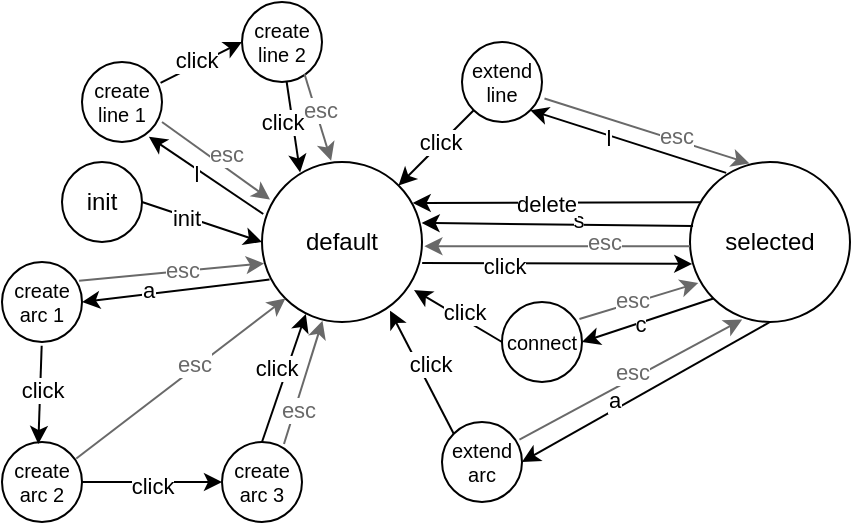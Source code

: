 <mxfile version="20.8.18" type="device"><diagram name="페이지-1" id="P8X3MTgk2YeF2idY-879"><mxGraphModel dx="801" dy="324" grid="0" gridSize="10" guides="1" tooltips="1" connect="1" arrows="1" fold="1" page="1" pageScale="1" pageWidth="827" pageHeight="1169" math="0" shadow="0"><root><mxCell id="0"/><mxCell id="1" parent="0"/><mxCell id="Wy4BCRka2XQ0IbTexJsx-1" value="default" style="ellipse;whiteSpace=wrap;html=1;aspect=fixed;" vertex="1" parent="1"><mxGeometry x="200" y="520" width="80" height="80" as="geometry"/></mxCell><mxCell id="Wy4BCRka2XQ0IbTexJsx-2" value="selected" style="ellipse;whiteSpace=wrap;html=1;aspect=fixed;" vertex="1" parent="1"><mxGeometry x="414" y="520" width="80" height="80" as="geometry"/></mxCell><mxCell id="Wy4BCRka2XQ0IbTexJsx-3" value="create arc 3" style="ellipse;whiteSpace=wrap;html=1;aspect=fixed;fontSize=10;" vertex="1" parent="1"><mxGeometry x="180" y="660" width="40" height="40" as="geometry"/></mxCell><mxCell id="Wy4BCRka2XQ0IbTexJsx-4" value="init" style="ellipse;whiteSpace=wrap;html=1;aspect=fixed;" vertex="1" parent="1"><mxGeometry x="100" y="520" width="40" height="40" as="geometry"/></mxCell><mxCell id="Wy4BCRka2XQ0IbTexJsx-5" value="" style="endArrow=classic;html=1;rounded=0;exitX=1;exitY=0.5;exitDx=0;exitDy=0;entryX=0;entryY=0.5;entryDx=0;entryDy=0;" edge="1" parent="1" source="Wy4BCRka2XQ0IbTexJsx-4" target="Wy4BCRka2XQ0IbTexJsx-1"><mxGeometry width="50" height="50" relative="1" as="geometry"><mxPoint x="390" y="620" as="sourcePoint"/><mxPoint x="440" y="570" as="targetPoint"/></mxGeometry></mxCell><mxCell id="Wy4BCRka2XQ0IbTexJsx-10" value="init" style="edgeLabel;html=1;align=center;verticalAlign=middle;resizable=0;points=[];" vertex="1" connectable="0" parent="Wy4BCRka2XQ0IbTexJsx-5"><mxGeometry x="0.13" y="1" relative="1" as="geometry"><mxPoint x="-12" y="-3" as="offset"/></mxGeometry></mxCell><mxCell id="Wy4BCRka2XQ0IbTexJsx-6" value="" style="endArrow=classic;html=1;rounded=0;exitX=1.001;exitY=0.631;exitDx=0;exitDy=0;entryX=0.014;entryY=0.637;entryDx=0;entryDy=0;exitPerimeter=0;entryPerimeter=0;" edge="1" parent="1" source="Wy4BCRka2XQ0IbTexJsx-1" target="Wy4BCRka2XQ0IbTexJsx-2"><mxGeometry width="50" height="50" relative="1" as="geometry"><mxPoint x="120" y="570" as="sourcePoint"/><mxPoint x="210" y="570" as="targetPoint"/></mxGeometry></mxCell><mxCell id="Wy4BCRka2XQ0IbTexJsx-9" value="click" style="edgeLabel;html=1;align=center;verticalAlign=middle;resizable=0;points=[];" vertex="1" connectable="0" parent="Wy4BCRka2XQ0IbTexJsx-6"><mxGeometry x="0.152" relative="1" as="geometry"><mxPoint x="-37" y="1" as="offset"/></mxGeometry></mxCell><mxCell id="Wy4BCRka2XQ0IbTexJsx-7" value="" style="endArrow=classic;html=1;rounded=0;exitX=0.5;exitY=1;exitDx=0;exitDy=0;entryX=1;entryY=0.5;entryDx=0;entryDy=0;" edge="1" parent="1" source="Wy4BCRka2XQ0IbTexJsx-2" target="Wy4BCRka2XQ0IbTexJsx-63"><mxGeometry width="50" height="50" relative="1" as="geometry"><mxPoint x="290" y="570" as="sourcePoint"/><mxPoint x="370" y="570" as="targetPoint"/></mxGeometry></mxCell><mxCell id="Wy4BCRka2XQ0IbTexJsx-8" value="a" style="edgeLabel;html=1;align=center;verticalAlign=middle;resizable=0;points=[];" vertex="1" connectable="0" parent="Wy4BCRka2XQ0IbTexJsx-7"><mxGeometry x="0.16" y="-1" relative="1" as="geometry"><mxPoint x="-6" y="-1" as="offset"/></mxGeometry></mxCell><mxCell id="Wy4BCRka2XQ0IbTexJsx-11" value="create arc 1" style="ellipse;whiteSpace=wrap;html=1;aspect=fixed;fontSize=10;" vertex="1" parent="1"><mxGeometry x="70" y="570" width="40" height="40" as="geometry"/></mxCell><mxCell id="Wy4BCRka2XQ0IbTexJsx-12" value="" style="endArrow=classic;html=1;rounded=0;exitX=0.047;exitY=0.735;exitDx=0;exitDy=0;entryX=1;entryY=0.5;entryDx=0;entryDy=0;exitPerimeter=0;" edge="1" parent="1" source="Wy4BCRka2XQ0IbTexJsx-1" target="Wy4BCRka2XQ0IbTexJsx-11"><mxGeometry width="50" height="50" relative="1" as="geometry"><mxPoint x="450" y="570" as="sourcePoint"/><mxPoint x="530" y="570" as="targetPoint"/></mxGeometry></mxCell><mxCell id="Wy4BCRka2XQ0IbTexJsx-13" value="a" style="edgeLabel;html=1;align=center;verticalAlign=middle;resizable=0;points=[];" vertex="1" connectable="0" parent="Wy4BCRka2XQ0IbTexJsx-12"><mxGeometry x="0.16" y="-1" relative="1" as="geometry"><mxPoint x="-6" y="-1" as="offset"/></mxGeometry></mxCell><mxCell id="Wy4BCRka2XQ0IbTexJsx-14" value="create arc 2" style="ellipse;whiteSpace=wrap;html=1;aspect=fixed;fontSize=10;" vertex="1" parent="1"><mxGeometry x="70" y="660" width="40" height="40" as="geometry"/></mxCell><mxCell id="Wy4BCRka2XQ0IbTexJsx-15" value="" style="endArrow=classic;html=1;rounded=0;exitX=0.496;exitY=1.046;exitDx=0;exitDy=0;entryX=0.454;entryY=0.025;entryDx=0;entryDy=0;entryPerimeter=0;exitPerimeter=0;" edge="1" parent="1" source="Wy4BCRka2XQ0IbTexJsx-11" target="Wy4BCRka2XQ0IbTexJsx-14"><mxGeometry width="50" height="50" relative="1" as="geometry"><mxPoint x="290" y="570" as="sourcePoint"/><mxPoint x="370" y="570" as="targetPoint"/></mxGeometry></mxCell><mxCell id="Wy4BCRka2XQ0IbTexJsx-16" value="click" style="edgeLabel;html=1;align=center;verticalAlign=middle;resizable=0;points=[];" vertex="1" connectable="0" parent="Wy4BCRka2XQ0IbTexJsx-15"><mxGeometry x="0.152" relative="1" as="geometry"><mxPoint x="1" y="-7" as="offset"/></mxGeometry></mxCell><mxCell id="Wy4BCRka2XQ0IbTexJsx-17" value="" style="endArrow=classic;html=1;rounded=0;exitX=1;exitY=0.5;exitDx=0;exitDy=0;entryX=0;entryY=0.5;entryDx=0;entryDy=0;" edge="1" parent="1" source="Wy4BCRka2XQ0IbTexJsx-14" target="Wy4BCRka2XQ0IbTexJsx-3"><mxGeometry width="50" height="50" relative="1" as="geometry"><mxPoint x="270" y="690" as="sourcePoint"/><mxPoint x="310" y="690" as="targetPoint"/></mxGeometry></mxCell><mxCell id="Wy4BCRka2XQ0IbTexJsx-18" value="click" style="edgeLabel;html=1;align=center;verticalAlign=middle;resizable=0;points=[];" vertex="1" connectable="0" parent="Wy4BCRka2XQ0IbTexJsx-17"><mxGeometry x="0.152" relative="1" as="geometry"><mxPoint x="-6" y="2" as="offset"/></mxGeometry></mxCell><mxCell id="Wy4BCRka2XQ0IbTexJsx-19" value="" style="endArrow=classic;html=1;rounded=0;exitX=0.5;exitY=0;exitDx=0;exitDy=0;entryX=0.274;entryY=0.95;entryDx=0;entryDy=0;entryPerimeter=0;" edge="1" parent="1" source="Wy4BCRka2XQ0IbTexJsx-3" target="Wy4BCRka2XQ0IbTexJsx-1"><mxGeometry width="50" height="50" relative="1" as="geometry"><mxPoint x="350" y="690" as="sourcePoint"/><mxPoint x="390" y="690" as="targetPoint"/></mxGeometry></mxCell><mxCell id="Wy4BCRka2XQ0IbTexJsx-20" value="click" style="edgeLabel;html=1;align=center;verticalAlign=middle;resizable=0;points=[];" vertex="1" connectable="0" parent="Wy4BCRka2XQ0IbTexJsx-19"><mxGeometry x="0.152" relative="1" as="geometry"><mxPoint x="-6" as="offset"/></mxGeometry></mxCell><mxCell id="Wy4BCRka2XQ0IbTexJsx-21" value="extend line" style="ellipse;whiteSpace=wrap;html=1;aspect=fixed;fontSize=10;" vertex="1" parent="1"><mxGeometry x="300" y="460" width="40" height="40" as="geometry"/></mxCell><mxCell id="Wy4BCRka2XQ0IbTexJsx-22" value="" style="endArrow=classic;html=1;rounded=0;exitX=0.226;exitY=0.068;exitDx=0;exitDy=0;entryX=1;entryY=1;entryDx=0;entryDy=0;exitPerimeter=0;" edge="1" parent="1" source="Wy4BCRka2XQ0IbTexJsx-2" target="Wy4BCRka2XQ0IbTexJsx-21"><mxGeometry width="50" height="50" relative="1" as="geometry"><mxPoint x="410" y="610" as="sourcePoint"/><mxPoint x="410" y="670" as="targetPoint"/></mxGeometry></mxCell><mxCell id="Wy4BCRka2XQ0IbTexJsx-23" value="l" style="edgeLabel;html=1;align=center;verticalAlign=middle;resizable=0;points=[];" vertex="1" connectable="0" parent="Wy4BCRka2XQ0IbTexJsx-22"><mxGeometry x="0.16" y="-1" relative="1" as="geometry"><mxPoint x="-3" y="1" as="offset"/></mxGeometry></mxCell><mxCell id="Wy4BCRka2XQ0IbTexJsx-24" value="" style="endArrow=classic;html=1;rounded=0;exitX=0;exitY=1;exitDx=0;exitDy=0;entryX=1;entryY=0;entryDx=0;entryDy=0;" edge="1" parent="1" source="Wy4BCRka2XQ0IbTexJsx-21" target="Wy4BCRka2XQ0IbTexJsx-1"><mxGeometry width="50" height="50" relative="1" as="geometry"><mxPoint x="396" y="676" as="sourcePoint"/><mxPoint x="278" y="598" as="targetPoint"/></mxGeometry></mxCell><mxCell id="Wy4BCRka2XQ0IbTexJsx-25" value="click" style="edgeLabel;html=1;align=center;verticalAlign=middle;resizable=0;points=[];" vertex="1" connectable="0" parent="Wy4BCRka2XQ0IbTexJsx-24"><mxGeometry x="0.152" relative="1" as="geometry"><mxPoint x="4" y="-6" as="offset"/></mxGeometry></mxCell><mxCell id="Wy4BCRka2XQ0IbTexJsx-26" value="create line 1" style="ellipse;whiteSpace=wrap;html=1;aspect=fixed;fontSize=10;" vertex="1" parent="1"><mxGeometry x="110" y="470" width="40" height="40" as="geometry"/></mxCell><mxCell id="Wy4BCRka2XQ0IbTexJsx-28" value="create line 2" style="ellipse;whiteSpace=wrap;html=1;aspect=fixed;fontSize=10;" vertex="1" parent="1"><mxGeometry x="190" y="440" width="40" height="40" as="geometry"/></mxCell><mxCell id="Wy4BCRka2XQ0IbTexJsx-29" value="" style="endArrow=classic;html=1;rounded=0;exitX=0.982;exitY=0.261;exitDx=0;exitDy=0;entryX=0;entryY=0.5;entryDx=0;entryDy=0;exitPerimeter=0;" edge="1" parent="1" source="Wy4BCRka2XQ0IbTexJsx-26" target="Wy4BCRka2XQ0IbTexJsx-28"><mxGeometry width="50" height="50" relative="1" as="geometry"><mxPoint x="396" y="484" as="sourcePoint"/><mxPoint x="278" y="542" as="targetPoint"/></mxGeometry></mxCell><mxCell id="Wy4BCRka2XQ0IbTexJsx-30" value="click" style="edgeLabel;html=1;align=center;verticalAlign=middle;resizable=0;points=[];" vertex="1" connectable="0" parent="Wy4BCRka2XQ0IbTexJsx-29"><mxGeometry x="0.152" relative="1" as="geometry"><mxPoint x="-6" as="offset"/></mxGeometry></mxCell><mxCell id="Wy4BCRka2XQ0IbTexJsx-31" value="" style="endArrow=classic;html=1;rounded=0;exitX=0.558;exitY=0.997;exitDx=0;exitDy=0;entryX=0.238;entryY=0.065;entryDx=0;entryDy=0;exitPerimeter=0;entryPerimeter=0;" edge="1" parent="1" source="Wy4BCRka2XQ0IbTexJsx-28" target="Wy4BCRka2XQ0IbTexJsx-1"><mxGeometry width="50" height="50" relative="1" as="geometry"><mxPoint x="396" y="484" as="sourcePoint"/><mxPoint x="278" y="542" as="targetPoint"/></mxGeometry></mxCell><mxCell id="Wy4BCRka2XQ0IbTexJsx-32" value="click" style="edgeLabel;html=1;align=center;verticalAlign=middle;resizable=0;points=[];" vertex="1" connectable="0" parent="Wy4BCRka2XQ0IbTexJsx-31"><mxGeometry x="0.152" relative="1" as="geometry"><mxPoint x="-6" y="-6" as="offset"/></mxGeometry></mxCell><mxCell id="Wy4BCRka2XQ0IbTexJsx-33" value="" style="endArrow=classic;html=1;rounded=0;exitX=0.008;exitY=0.325;exitDx=0;exitDy=0;entryX=0.836;entryY=0.935;entryDx=0;entryDy=0;entryPerimeter=0;exitPerimeter=0;" edge="1" parent="1" source="Wy4BCRka2XQ0IbTexJsx-1" target="Wy4BCRka2XQ0IbTexJsx-26"><mxGeometry width="50" height="50" relative="1" as="geometry"><mxPoint x="410" y="530" as="sourcePoint"/><mxPoint x="410" y="490" as="targetPoint"/></mxGeometry></mxCell><mxCell id="Wy4BCRka2XQ0IbTexJsx-34" value="l" style="edgeLabel;html=1;align=center;verticalAlign=middle;resizable=0;points=[];" vertex="1" connectable="0" parent="Wy4BCRka2XQ0IbTexJsx-33"><mxGeometry x="0.16" y="-1" relative="1" as="geometry"><mxPoint x="-1" y="3" as="offset"/></mxGeometry></mxCell><mxCell id="Wy4BCRka2XQ0IbTexJsx-35" value="" style="endArrow=classic;html=1;rounded=0;exitX=0.019;exitY=0.325;exitDx=0;exitDy=0;entryX=0.998;entryY=0.381;entryDx=0;entryDy=0;entryPerimeter=0;exitPerimeter=0;" edge="1" parent="1" target="Wy4BCRka2XQ0IbTexJsx-1"><mxGeometry width="50" height="50" relative="1" as="geometry"><mxPoint x="415.52" y="552" as="sourcePoint"/><mxPoint x="277.6" y="551.2" as="targetPoint"/></mxGeometry></mxCell><mxCell id="Wy4BCRka2XQ0IbTexJsx-36" value="s" style="edgeLabel;html=1;align=center;verticalAlign=middle;resizable=0;points=[];" vertex="1" connectable="0" parent="Wy4BCRka2XQ0IbTexJsx-35"><mxGeometry x="0.152" relative="1" as="geometry"><mxPoint x="20" y="-2" as="offset"/></mxGeometry></mxCell><mxCell id="Wy4BCRka2XQ0IbTexJsx-37" value="" style="endArrow=classic;html=1;rounded=0;exitX=0;exitY=0.526;exitDx=0;exitDy=0;entryX=1.015;entryY=0.526;entryDx=0;entryDy=0;entryPerimeter=0;exitPerimeter=0;strokeColor=#696969;" edge="1" parent="1" source="Wy4BCRka2XQ0IbTexJsx-2" target="Wy4BCRka2XQ0IbTexJsx-1"><mxGeometry width="50" height="50" relative="1" as="geometry"><mxPoint x="415.92" y="570.2" as="sourcePoint"/><mxPoint x="278" y="569" as="targetPoint"/></mxGeometry></mxCell><mxCell id="Wy4BCRka2XQ0IbTexJsx-38" value="esc" style="edgeLabel;html=1;align=center;verticalAlign=middle;resizable=0;points=[];fontColor=#696969;" vertex="1" connectable="0" parent="Wy4BCRka2XQ0IbTexJsx-37"><mxGeometry x="0.152" relative="1" as="geometry"><mxPoint x="33" y="-2" as="offset"/></mxGeometry></mxCell><mxCell id="Wy4BCRka2XQ0IbTexJsx-39" value="" style="endArrow=classic;html=1;rounded=0;exitX=0;exitY=1;exitDx=0;exitDy=0;entryX=1;entryY=0.5;entryDx=0;entryDy=0;" edge="1" parent="1" source="Wy4BCRka2XQ0IbTexJsx-2" target="Wy4BCRka2XQ0IbTexJsx-41"><mxGeometry width="50" height="50" relative="1" as="geometry"><mxPoint x="550" y="570" as="sourcePoint"/><mxPoint x="490" y="560" as="targetPoint"/></mxGeometry></mxCell><mxCell id="Wy4BCRka2XQ0IbTexJsx-40" value="c" style="edgeLabel;html=1;align=center;verticalAlign=middle;resizable=0;points=[];labelBorderColor=none;spacingRight=0;" vertex="1" connectable="0" parent="Wy4BCRka2XQ0IbTexJsx-39"><mxGeometry x="0.152" relative="1" as="geometry"><mxPoint x="1" as="offset"/></mxGeometry></mxCell><mxCell id="Wy4BCRka2XQ0IbTexJsx-41" value="connect" style="ellipse;whiteSpace=wrap;html=1;aspect=fixed;fontSize=10;" vertex="1" parent="1"><mxGeometry x="320" y="590" width="40" height="40" as="geometry"/></mxCell><mxCell id="Wy4BCRka2XQ0IbTexJsx-43" value="" style="endArrow=classic;html=1;rounded=0;entryX=0.97;entryY=0.315;entryDx=0;entryDy=0;entryPerimeter=0;exitX=0;exitY=0.5;exitDx=0;exitDy=0;" edge="1" parent="1" source="Wy4BCRka2XQ0IbTexJsx-41"><mxGeometry width="50" height="50" relative="1" as="geometry"><mxPoint x="320" y="600" as="sourcePoint"/><mxPoint x="276" y="584" as="targetPoint"/></mxGeometry></mxCell><mxCell id="Wy4BCRka2XQ0IbTexJsx-44" value="click" style="edgeLabel;html=1;align=center;verticalAlign=middle;resizable=0;points=[];" vertex="1" connectable="0" parent="Wy4BCRka2XQ0IbTexJsx-43"><mxGeometry x="0.152" relative="1" as="geometry"><mxPoint x="6" as="offset"/></mxGeometry></mxCell><mxCell id="Wy4BCRka2XQ0IbTexJsx-45" value="" style="endArrow=classic;html=1;rounded=0;exitX=0.063;exitY=0.252;exitDx=0;exitDy=0;entryX=0.942;entryY=0.231;entryDx=0;entryDy=0;entryPerimeter=0;exitPerimeter=0;" edge="1" parent="1" source="Wy4BCRka2XQ0IbTexJsx-2"><mxGeometry width="50" height="50" relative="1" as="geometry"><mxPoint x="422.32" y="538.56" as="sourcePoint"/><mxPoint x="275.36" y="540.48" as="targetPoint"/></mxGeometry></mxCell><mxCell id="Wy4BCRka2XQ0IbTexJsx-46" value="delete" style="edgeLabel;html=1;align=center;verticalAlign=middle;resizable=0;points=[];" vertex="1" connectable="0" parent="Wy4BCRka2XQ0IbTexJsx-45"><mxGeometry x="0.152" relative="1" as="geometry"><mxPoint x="6" as="offset"/></mxGeometry></mxCell><mxCell id="Wy4BCRka2XQ0IbTexJsx-47" value="" style="endArrow=classic;html=1;rounded=0;exitX=0.968;exitY=0.212;exitDx=0;exitDy=0;entryX=0.052;entryY=0.756;entryDx=0;entryDy=0;entryPerimeter=0;exitPerimeter=0;strokeColor=#696969;" edge="1" parent="1" source="Wy4BCRka2XQ0IbTexJsx-41" target="Wy4BCRka2XQ0IbTexJsx-2"><mxGeometry width="50" height="50" relative="1" as="geometry"><mxPoint x="426" y="585" as="sourcePoint"/><mxPoint x="288" y="584" as="targetPoint"/></mxGeometry></mxCell><mxCell id="Wy4BCRka2XQ0IbTexJsx-48" value="esc" style="edgeLabel;html=1;align=center;verticalAlign=middle;resizable=0;points=[];fontColor=#696969;" vertex="1" connectable="0" parent="Wy4BCRka2XQ0IbTexJsx-47"><mxGeometry x="0.152" relative="1" as="geometry"><mxPoint x="-8" y="1" as="offset"/></mxGeometry></mxCell><mxCell id="Wy4BCRka2XQ0IbTexJsx-49" value="" style="endArrow=classic;html=1;rounded=0;exitX=1.031;exitY=0.706;exitDx=0;exitDy=0;entryX=0.372;entryY=0.009;entryDx=0;entryDy=0;entryPerimeter=0;strokeColor=#696969;exitPerimeter=0;" edge="1" parent="1" source="Wy4BCRka2XQ0IbTexJsx-21" target="Wy4BCRka2XQ0IbTexJsx-2"><mxGeometry width="50" height="50" relative="1" as="geometry"><mxPoint x="426" y="585" as="sourcePoint"/><mxPoint x="288" y="584" as="targetPoint"/></mxGeometry></mxCell><mxCell id="Wy4BCRka2XQ0IbTexJsx-50" value="esc" style="edgeLabel;html=1;align=center;verticalAlign=middle;resizable=0;points=[];fontColor=#696969;" vertex="1" connectable="0" parent="Wy4BCRka2XQ0IbTexJsx-49"><mxGeometry x="0.152" relative="1" as="geometry"><mxPoint x="6" as="offset"/></mxGeometry></mxCell><mxCell id="Wy4BCRka2XQ0IbTexJsx-63" value="extend arc" style="ellipse;whiteSpace=wrap;html=1;aspect=fixed;fontSize=10;" vertex="1" parent="1"><mxGeometry x="290" y="650" width="40" height="40" as="geometry"/></mxCell><mxCell id="Wy4BCRka2XQ0IbTexJsx-64" value="" style="endArrow=classic;html=1;rounded=0;entryX=0.8;entryY=0.929;entryDx=0;entryDy=0;entryPerimeter=0;exitX=0;exitY=0;exitDx=0;exitDy=0;" edge="1" parent="1" source="Wy4BCRka2XQ0IbTexJsx-63" target="Wy4BCRka2XQ0IbTexJsx-1"><mxGeometry width="50" height="50" relative="1" as="geometry"><mxPoint x="330" y="620" as="sourcePoint"/><mxPoint x="286" y="594" as="targetPoint"/></mxGeometry></mxCell><mxCell id="Wy4BCRka2XQ0IbTexJsx-65" value="click" style="edgeLabel;html=1;align=center;verticalAlign=middle;resizable=0;points=[];" vertex="1" connectable="0" parent="Wy4BCRka2XQ0IbTexJsx-64"><mxGeometry x="0.152" relative="1" as="geometry"><mxPoint x="6" as="offset"/></mxGeometry></mxCell><mxCell id="Wy4BCRka2XQ0IbTexJsx-66" value="" style="endArrow=classic;html=1;rounded=0;exitX=0.968;exitY=0.219;exitDx=0;exitDy=0;entryX=0.326;entryY=0.985;entryDx=0;entryDy=0;entryPerimeter=0;exitPerimeter=0;strokeColor=#696969;" edge="1" parent="1" source="Wy4BCRka2XQ0IbTexJsx-63" target="Wy4BCRka2XQ0IbTexJsx-2"><mxGeometry width="50" height="50" relative="1" as="geometry"><mxPoint x="369" y="608" as="sourcePoint"/><mxPoint x="428" y="590" as="targetPoint"/></mxGeometry></mxCell><mxCell id="Wy4BCRka2XQ0IbTexJsx-67" value="esc" style="edgeLabel;html=1;align=center;verticalAlign=middle;resizable=0;points=[];fontColor=#696969;" vertex="1" connectable="0" parent="Wy4BCRka2XQ0IbTexJsx-66"><mxGeometry x="0.152" relative="1" as="geometry"><mxPoint x="-8" y="1" as="offset"/></mxGeometry></mxCell><mxCell id="Wy4BCRka2XQ0IbTexJsx-68" value="" style="endArrow=classic;html=1;rounded=0;exitX=1;exitY=0.75;exitDx=0;exitDy=0;entryX=0.05;entryY=0.235;entryDx=0;entryDy=0;entryPerimeter=0;strokeColor=#696969;exitPerimeter=0;" edge="1" parent="1" source="Wy4BCRka2XQ0IbTexJsx-26" target="Wy4BCRka2XQ0IbTexJsx-1"><mxGeometry width="50" height="50" relative="1" as="geometry"><mxPoint x="150" y="500" as="sourcePoint"/><mxPoint x="262" y="525" as="targetPoint"/></mxGeometry></mxCell><mxCell id="Wy4BCRka2XQ0IbTexJsx-69" value="esc" style="edgeLabel;html=1;align=center;verticalAlign=middle;resizable=0;points=[];fontColor=#696969;" vertex="1" connectable="0" parent="Wy4BCRka2XQ0IbTexJsx-68"><mxGeometry x="0.152" relative="1" as="geometry"><mxPoint y="-7" as="offset"/></mxGeometry></mxCell><mxCell id="Wy4BCRka2XQ0IbTexJsx-70" value="" style="endArrow=classic;html=1;rounded=0;entryX=0.432;entryY=-0.008;entryDx=0;entryDy=0;entryPerimeter=0;strokeColor=#696969;exitX=0.781;exitY=0.9;exitDx=0;exitDy=0;exitPerimeter=0;" edge="1" parent="1" source="Wy4BCRka2XQ0IbTexJsx-28" target="Wy4BCRka2XQ0IbTexJsx-1"><mxGeometry width="50" height="50" relative="1" as="geometry"><mxPoint x="220" y="480" as="sourcePoint"/><mxPoint x="214" y="549" as="targetPoint"/></mxGeometry></mxCell><mxCell id="Wy4BCRka2XQ0IbTexJsx-71" value="esc" style="edgeLabel;html=1;align=center;verticalAlign=middle;resizable=0;points=[];fontColor=#696969;" vertex="1" connectable="0" parent="Wy4BCRka2XQ0IbTexJsx-70"><mxGeometry x="0.152" relative="1" as="geometry"><mxPoint y="-7" as="offset"/></mxGeometry></mxCell><mxCell id="Wy4BCRka2XQ0IbTexJsx-72" value="" style="endArrow=classic;html=1;rounded=0;exitX=0.964;exitY=0.233;exitDx=0;exitDy=0;entryX=0.013;entryY=0.634;entryDx=0;entryDy=0;entryPerimeter=0;strokeColor=#696969;exitPerimeter=0;" edge="1" parent="1" source="Wy4BCRka2XQ0IbTexJsx-11" target="Wy4BCRka2XQ0IbTexJsx-1"><mxGeometry width="50" height="50" relative="1" as="geometry"><mxPoint x="160" y="510" as="sourcePoint"/><mxPoint x="214" y="549" as="targetPoint"/></mxGeometry></mxCell><mxCell id="Wy4BCRka2XQ0IbTexJsx-73" value="esc" style="edgeLabel;html=1;align=center;verticalAlign=middle;resizable=0;points=[];fontColor=#696969;" vertex="1" connectable="0" parent="Wy4BCRka2XQ0IbTexJsx-72"><mxGeometry x="0.152" relative="1" as="geometry"><mxPoint x="-2" y="-1" as="offset"/></mxGeometry></mxCell><mxCell id="Wy4BCRka2XQ0IbTexJsx-74" value="" style="endArrow=classic;html=1;rounded=0;exitX=0.929;exitY=0.206;exitDx=0;exitDy=0;entryX=0;entryY=1;entryDx=0;entryDy=0;strokeColor=#696969;exitPerimeter=0;" edge="1" parent="1" source="Wy4BCRka2XQ0IbTexJsx-14" target="Wy4BCRka2XQ0IbTexJsx-1"><mxGeometry width="50" height="50" relative="1" as="geometry"><mxPoint x="119" y="589" as="sourcePoint"/><mxPoint x="211" y="581" as="targetPoint"/></mxGeometry></mxCell><mxCell id="Wy4BCRka2XQ0IbTexJsx-75" value="esc" style="edgeLabel;html=1;align=center;verticalAlign=middle;resizable=0;points=[];fontColor=#696969;" vertex="1" connectable="0" parent="Wy4BCRka2XQ0IbTexJsx-74"><mxGeometry x="0.152" relative="1" as="geometry"><mxPoint x="-2" y="-1" as="offset"/></mxGeometry></mxCell><mxCell id="Wy4BCRka2XQ0IbTexJsx-76" value="" style="endArrow=classic;html=1;rounded=0;entryX=0.378;entryY=0.992;entryDx=0;entryDy=0;strokeColor=#696969;entryPerimeter=0;" edge="1" parent="1" target="Wy4BCRka2XQ0IbTexJsx-1"><mxGeometry width="50" height="50" relative="1" as="geometry"><mxPoint x="211" y="661" as="sourcePoint"/><mxPoint x="222" y="598" as="targetPoint"/></mxGeometry></mxCell><mxCell id="Wy4BCRka2XQ0IbTexJsx-77" value="esc" style="edgeLabel;html=1;align=center;verticalAlign=middle;resizable=0;points=[];fontColor=#696969;" vertex="1" connectable="0" parent="Wy4BCRka2XQ0IbTexJsx-76"><mxGeometry x="0.152" relative="1" as="geometry"><mxPoint x="-4" y="18" as="offset"/></mxGeometry></mxCell></root></mxGraphModel></diagram></mxfile>